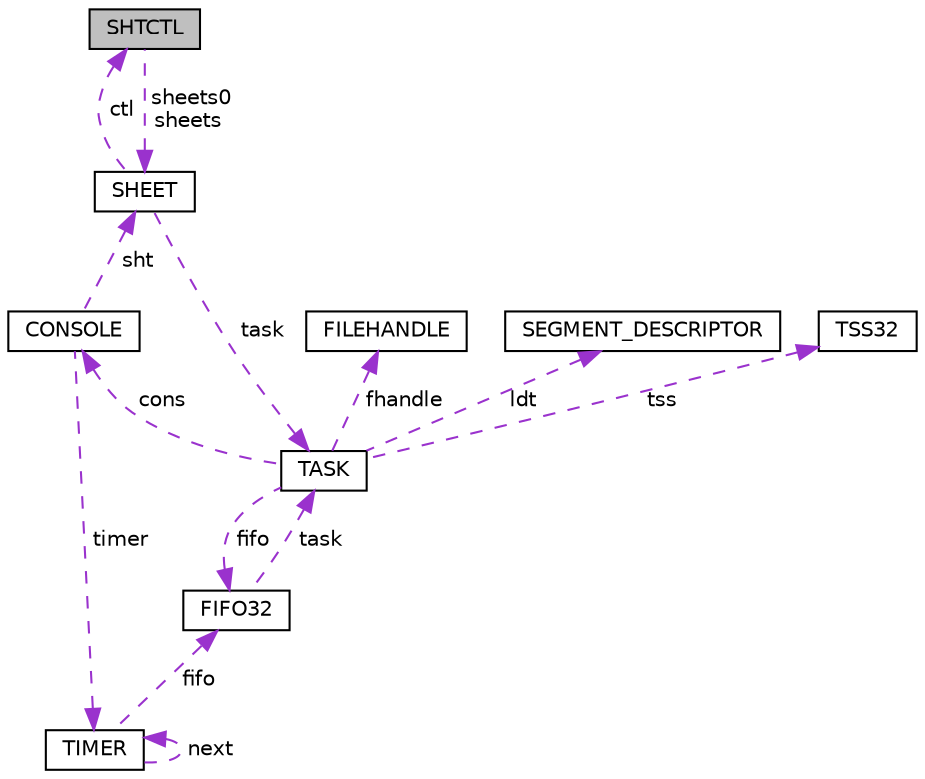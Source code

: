 digraph "SHTCTL"
{
 // LATEX_PDF_SIZE
  edge [fontname="Helvetica",fontsize="10",labelfontname="Helvetica",labelfontsize="10"];
  node [fontname="Helvetica",fontsize="10",shape=record];
  Node1 [label="SHTCTL",height=0.2,width=0.4,color="black", fillcolor="grey75", style="filled", fontcolor="black",tooltip="シートコントロール構造体"];
  Node2 -> Node1 [dir="back",color="darkorchid3",fontsize="10",style="dashed",label=" sheets0\nsheets" ,fontname="Helvetica"];
  Node2 [label="SHEET",height=0.2,width=0.4,color="black", fillcolor="white", style="filled",URL="$struct_s_h_e_e_t.html",tooltip="シート構造体"];
  Node3 -> Node2 [dir="back",color="darkorchid3",fontsize="10",style="dashed",label=" task" ,fontname="Helvetica"];
  Node3 [label="TASK",height=0.2,width=0.4,color="black", fillcolor="white", style="filled",URL="$struct_t_a_s_k.html",tooltip=" "];
  Node4 -> Node3 [dir="back",color="darkorchid3",fontsize="10",style="dashed",label=" fhandle" ,fontname="Helvetica"];
  Node4 [label="FILEHANDLE",height=0.2,width=0.4,color="black", fillcolor="white", style="filled",URL="$struct_f_i_l_e_h_a_n_d_l_e.html",tooltip=" "];
  Node5 -> Node3 [dir="back",color="darkorchid3",fontsize="10",style="dashed",label=" cons" ,fontname="Helvetica"];
  Node5 [label="CONSOLE",height=0.2,width=0.4,color="black", fillcolor="white", style="filled",URL="$struct_c_o_n_s_o_l_e.html",tooltip=" "];
  Node2 -> Node5 [dir="back",color="darkorchid3",fontsize="10",style="dashed",label=" sht" ,fontname="Helvetica"];
  Node6 -> Node5 [dir="back",color="darkorchid3",fontsize="10",style="dashed",label=" timer" ,fontname="Helvetica"];
  Node6 [label="TIMER",height=0.2,width=0.4,color="black", fillcolor="white", style="filled",URL="$struct_t_i_m_e_r.html",tooltip=" "];
  Node7 -> Node6 [dir="back",color="darkorchid3",fontsize="10",style="dashed",label=" fifo" ,fontname="Helvetica"];
  Node7 [label="FIFO32",height=0.2,width=0.4,color="black", fillcolor="white", style="filled",URL="$struct_f_i_f_o32.html",tooltip=" "];
  Node3 -> Node7 [dir="back",color="darkorchid3",fontsize="10",style="dashed",label=" task" ,fontname="Helvetica"];
  Node6 -> Node6 [dir="back",color="darkorchid3",fontsize="10",style="dashed",label=" next" ,fontname="Helvetica"];
  Node8 -> Node3 [dir="back",color="darkorchid3",fontsize="10",style="dashed",label=" ldt" ,fontname="Helvetica"];
  Node8 [label="SEGMENT_DESCRIPTOR",height=0.2,width=0.4,color="black", fillcolor="white", style="filled",URL="$struct_s_e_g_m_e_n_t___d_e_s_c_r_i_p_t_o_r.html",tooltip=" "];
  Node7 -> Node3 [dir="back",color="darkorchid3",fontsize="10",style="dashed",label=" fifo" ,fontname="Helvetica"];
  Node9 -> Node3 [dir="back",color="darkorchid3",fontsize="10",style="dashed",label=" tss" ,fontname="Helvetica"];
  Node9 [label="TSS32",height=0.2,width=0.4,color="black", fillcolor="white", style="filled",URL="$struct_t_s_s32.html",tooltip=" "];
  Node1 -> Node2 [dir="back",color="darkorchid3",fontsize="10",style="dashed",label=" ctl" ,fontname="Helvetica"];
}
